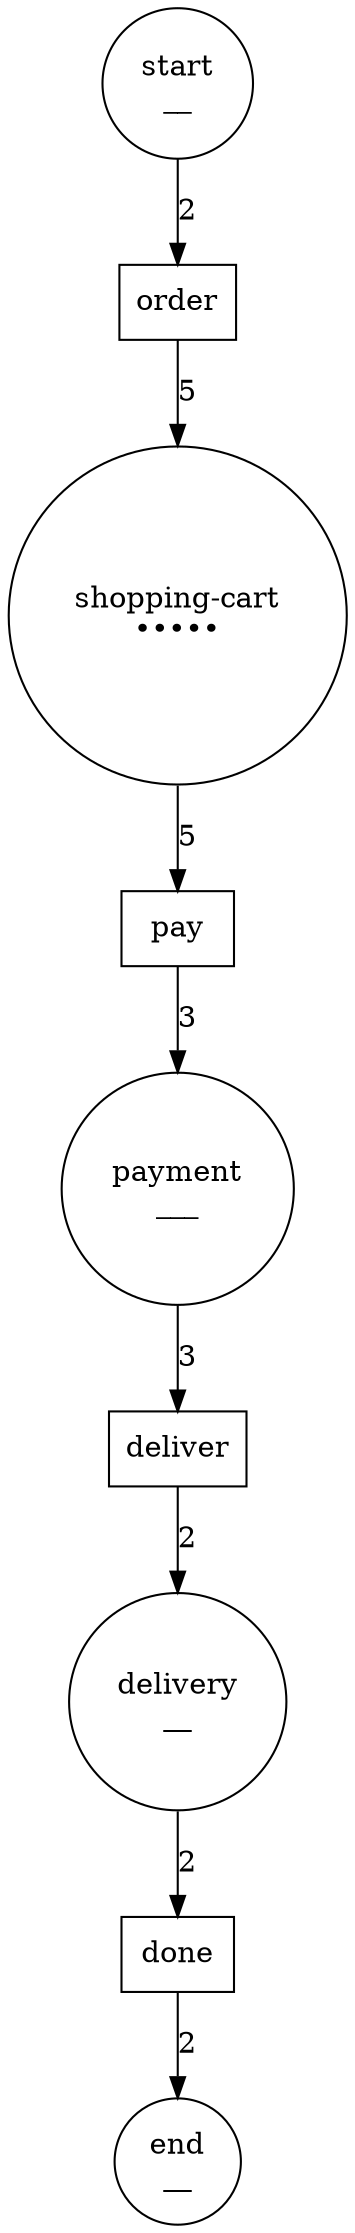 digraph G {
0 [label="payment\n___\n" shape=circle]
1 [label="end\n__\n" shape=circle]
2 [label="order" shape=box]
3 [label="pay" shape=box]
4 [label="shopping-cart\n•••••\n" shape=circle]
5 [label="done" shape=box]
6 [label="delivery\n__\n" shape=circle]
7 [label="start\n__\n" shape=circle]
8 [label="deliver" shape=box]

0 -> 8 [label="3" ] 
2 -> 4 [label="5" ] 
3 -> 0 [label="3" ] 
4 -> 3 [label="5" ] 
5 -> 1 [label="2" ] 
6 -> 5 [label="2" ] 
7 -> 2 [label="2" ] 
8 -> 6 [label="2" ] 
}